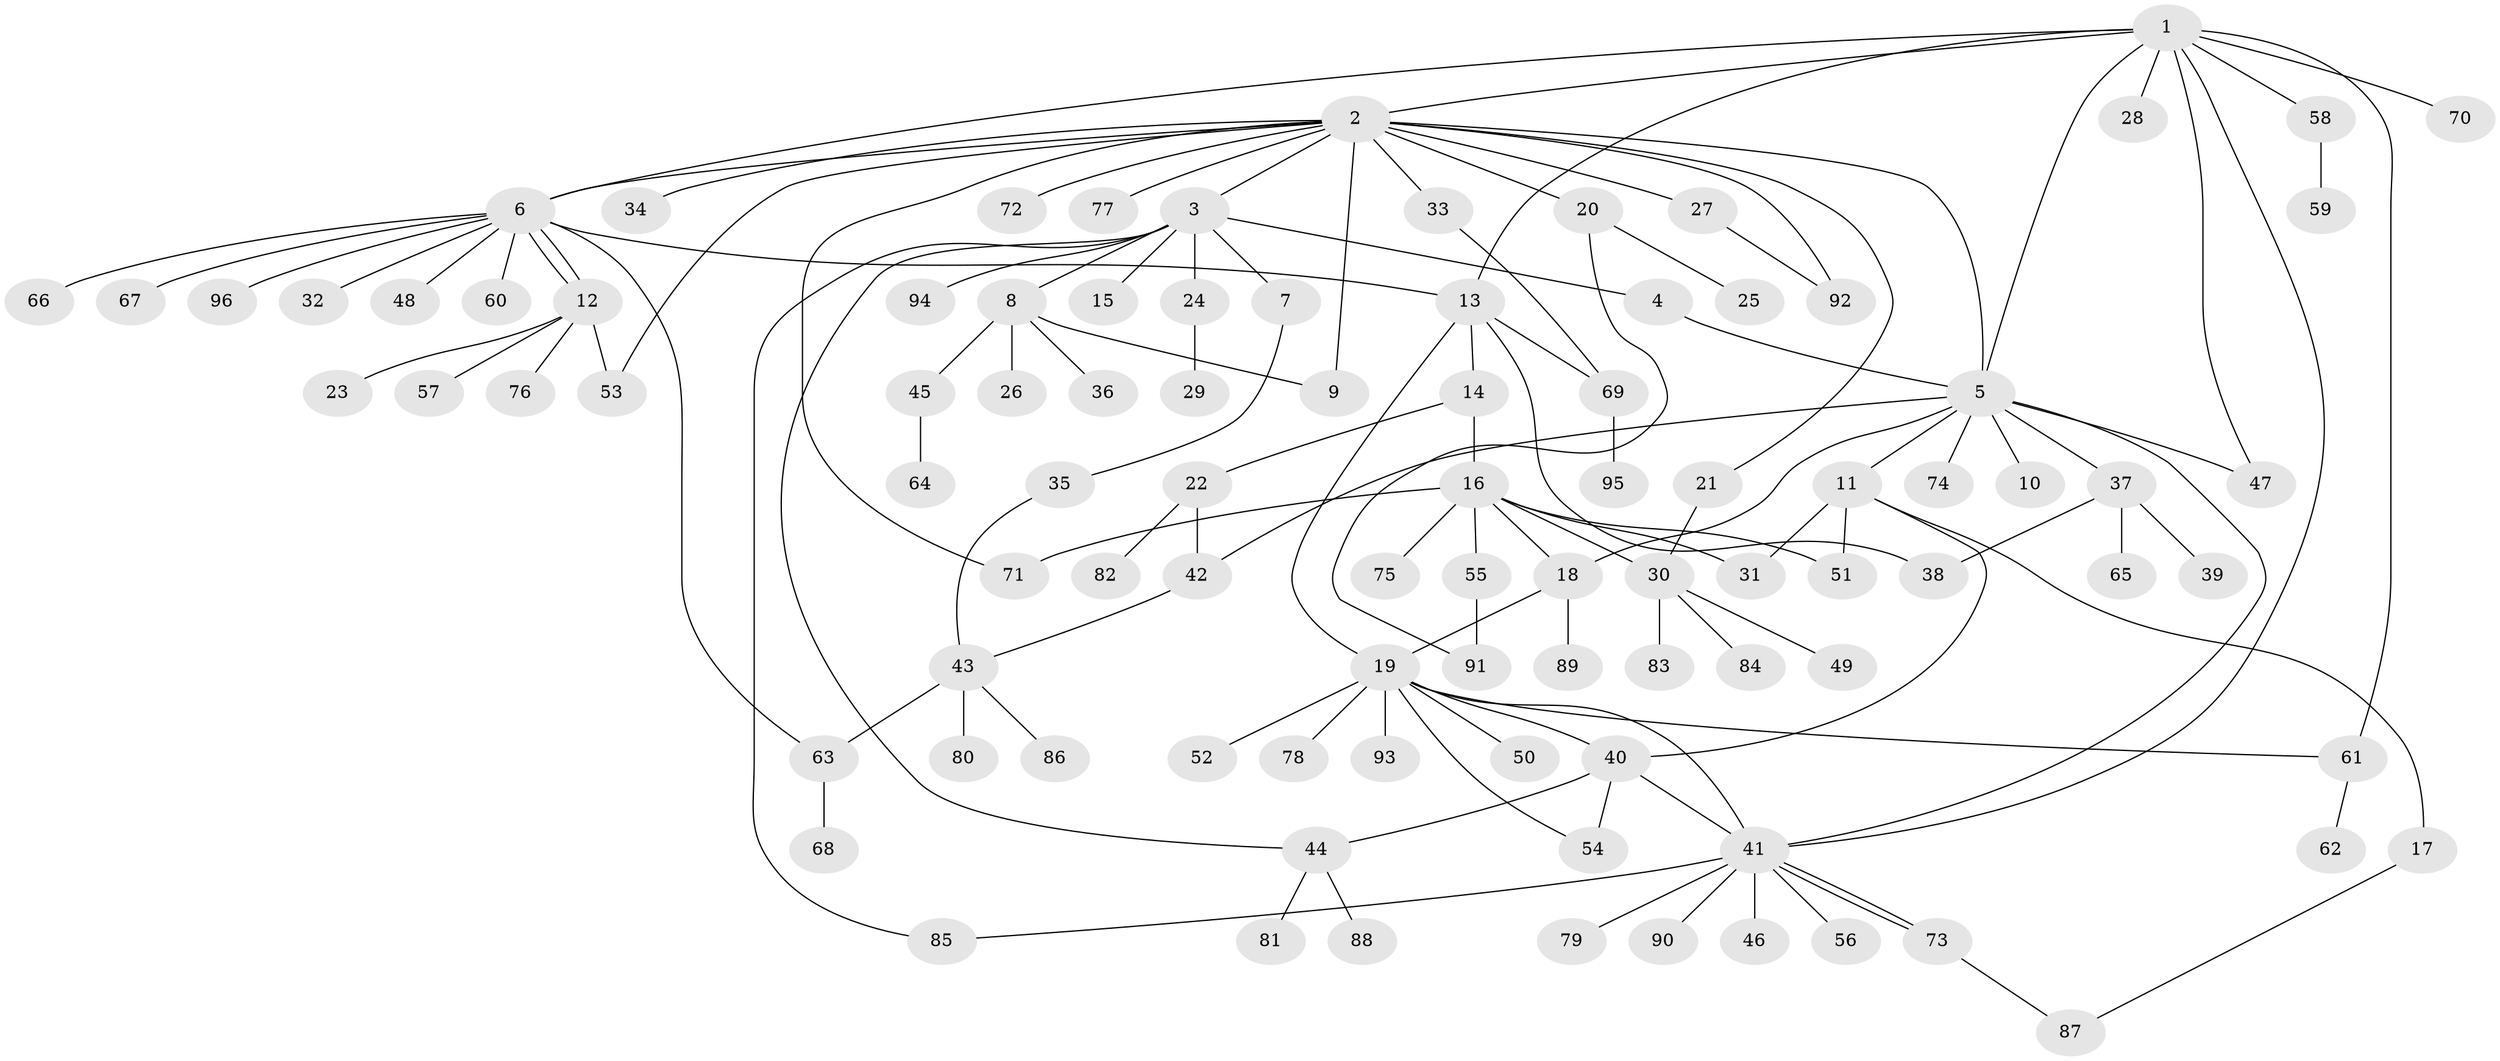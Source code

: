 // coarse degree distribution, {1: 0.8928571428571429, 9: 0.03571428571428571, 16: 0.03571428571428571, 4: 0.03571428571428571}
// Generated by graph-tools (version 1.1) at 2025/51/03/04/25 21:51:10]
// undirected, 96 vertices, 126 edges
graph export_dot {
graph [start="1"]
  node [color=gray90,style=filled];
  1;
  2;
  3;
  4;
  5;
  6;
  7;
  8;
  9;
  10;
  11;
  12;
  13;
  14;
  15;
  16;
  17;
  18;
  19;
  20;
  21;
  22;
  23;
  24;
  25;
  26;
  27;
  28;
  29;
  30;
  31;
  32;
  33;
  34;
  35;
  36;
  37;
  38;
  39;
  40;
  41;
  42;
  43;
  44;
  45;
  46;
  47;
  48;
  49;
  50;
  51;
  52;
  53;
  54;
  55;
  56;
  57;
  58;
  59;
  60;
  61;
  62;
  63;
  64;
  65;
  66;
  67;
  68;
  69;
  70;
  71;
  72;
  73;
  74;
  75;
  76;
  77;
  78;
  79;
  80;
  81;
  82;
  83;
  84;
  85;
  86;
  87;
  88;
  89;
  90;
  91;
  92;
  93;
  94;
  95;
  96;
  1 -- 2;
  1 -- 5;
  1 -- 6;
  1 -- 13;
  1 -- 28;
  1 -- 41;
  1 -- 47;
  1 -- 58;
  1 -- 61;
  1 -- 70;
  2 -- 3;
  2 -- 5;
  2 -- 6;
  2 -- 9;
  2 -- 20;
  2 -- 21;
  2 -- 27;
  2 -- 33;
  2 -- 34;
  2 -- 53;
  2 -- 71;
  2 -- 72;
  2 -- 77;
  2 -- 92;
  3 -- 4;
  3 -- 7;
  3 -- 8;
  3 -- 15;
  3 -- 24;
  3 -- 44;
  3 -- 85;
  3 -- 94;
  4 -- 5;
  5 -- 10;
  5 -- 11;
  5 -- 18;
  5 -- 37;
  5 -- 41;
  5 -- 42;
  5 -- 47;
  5 -- 74;
  6 -- 12;
  6 -- 12;
  6 -- 13;
  6 -- 32;
  6 -- 48;
  6 -- 60;
  6 -- 63;
  6 -- 66;
  6 -- 67;
  6 -- 96;
  7 -- 35;
  8 -- 9;
  8 -- 26;
  8 -- 36;
  8 -- 45;
  11 -- 17;
  11 -- 31;
  11 -- 40;
  11 -- 51;
  12 -- 23;
  12 -- 53;
  12 -- 57;
  12 -- 76;
  13 -- 14;
  13 -- 19;
  13 -- 38;
  13 -- 69;
  14 -- 16;
  14 -- 22;
  16 -- 18;
  16 -- 30;
  16 -- 31;
  16 -- 51;
  16 -- 55;
  16 -- 71;
  16 -- 75;
  17 -- 87;
  18 -- 19;
  18 -- 89;
  19 -- 40;
  19 -- 41;
  19 -- 50;
  19 -- 52;
  19 -- 54;
  19 -- 61;
  19 -- 78;
  19 -- 93;
  20 -- 25;
  20 -- 91;
  21 -- 30;
  22 -- 42;
  22 -- 82;
  24 -- 29;
  27 -- 92;
  30 -- 49;
  30 -- 83;
  30 -- 84;
  33 -- 69;
  35 -- 43;
  37 -- 38;
  37 -- 39;
  37 -- 65;
  40 -- 41;
  40 -- 44;
  40 -- 54;
  41 -- 46;
  41 -- 56;
  41 -- 73;
  41 -- 73;
  41 -- 79;
  41 -- 85;
  41 -- 90;
  42 -- 43;
  43 -- 63;
  43 -- 80;
  43 -- 86;
  44 -- 81;
  44 -- 88;
  45 -- 64;
  55 -- 91;
  58 -- 59;
  61 -- 62;
  63 -- 68;
  69 -- 95;
  73 -- 87;
}
